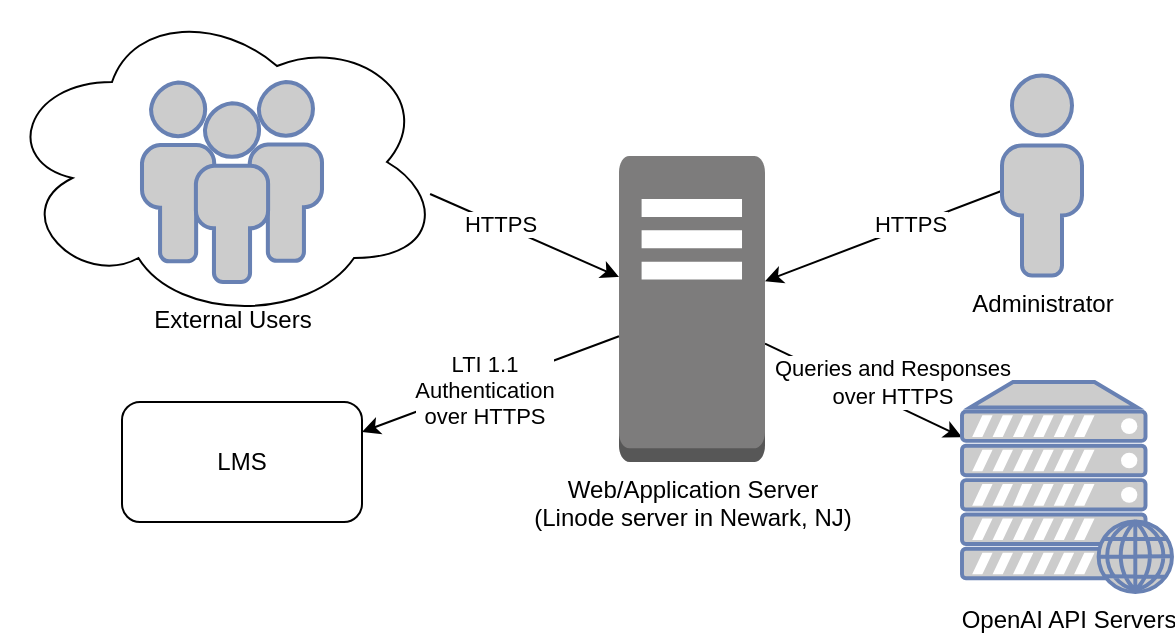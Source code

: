 <mxfile version="20.6.0" type="device"><diagram name="Page-1" id="80d4a630-b321-0f5e-ff81-c5a36ef4752d"><mxGraphModel dx="1165" dy="1142" grid="1" gridSize="10" guides="1" tooltips="1" connect="1" arrows="1" fold="1" page="1" pageScale="1" pageWidth="600" pageHeight="350" background="none" math="0" shadow="0"><root><mxCell id="0"/><mxCell id="1" parent="0"/><mxCell id="hWveKPrXIiu_xKuDd-jL-6" value="LMS" style="rounded=1;whiteSpace=wrap;html=1;" vertex="1" parent="1"><mxGeometry x="60" y="200" width="120" height="60" as="geometry"/></mxCell><mxCell id="hWveKPrXIiu_xKuDd-jL-26" style="edgeStyle=none;rounded=0;orthogonalLoop=1;jettySize=auto;html=1;fontColor=#000000;" edge="1" parent="1" source="hWveKPrXIiu_xKuDd-jL-10" target="hWveKPrXIiu_xKuDd-jL-23"><mxGeometry relative="1" as="geometry"><mxPoint x="390" y="160" as="sourcePoint"/></mxGeometry></mxCell><mxCell id="hWveKPrXIiu_xKuDd-jL-27" value="&lt;div&gt;Queries and Responses&lt;/div&gt;&lt;div&gt;over HTTPS&lt;br&gt;&lt;/div&gt;" style="edgeLabel;html=1;align=center;verticalAlign=middle;resizable=0;points=[];fontColor=#000000;" vertex="1" connectable="0" parent="hWveKPrXIiu_xKuDd-jL-26"><mxGeometry x="0.641" y="-1" relative="1" as="geometry"><mxPoint x="-17" y="-20" as="offset"/></mxGeometry></mxCell><mxCell id="hWveKPrXIiu_xKuDd-jL-10" value="Web/Application Server&lt;br&gt;(Linode server in Newark, NJ)" style="outlineConnect=0;dashed=0;verticalLabelPosition=bottom;verticalAlign=top;align=center;html=1;shape=mxgraph.aws3.traditional_server;fillColor=#7D7C7C;gradientColor=none;" vertex="1" parent="1"><mxGeometry x="308.5" y="77" width="73" height="153" as="geometry"/></mxCell><mxCell id="hWveKPrXIiu_xKuDd-jL-11" style="rounded=0;orthogonalLoop=1;jettySize=auto;html=1;exitX=0.973;exitY=0.6;exitDx=0;exitDy=0;exitPerimeter=0;" edge="1" parent="1" source="hWveKPrXIiu_xKuDd-jL-2" target="hWveKPrXIiu_xKuDd-jL-10"><mxGeometry relative="1" as="geometry"/></mxCell><mxCell id="hWveKPrXIiu_xKuDd-jL-12" value="HTTPS" style="edgeLabel;html=1;align=center;verticalAlign=middle;resizable=0;points=[];" vertex="1" connectable="0" parent="hWveKPrXIiu_xKuDd-jL-11"><mxGeometry x="-0.693" y="-2" relative="1" as="geometry"><mxPoint x="21" y="6" as="offset"/></mxGeometry></mxCell><mxCell id="hWveKPrXIiu_xKuDd-jL-13" style="rounded=0;orthogonalLoop=1;jettySize=auto;html=1;entryX=1;entryY=0.25;entryDx=0;entryDy=0;" edge="1" parent="1" source="hWveKPrXIiu_xKuDd-jL-10" target="hWveKPrXIiu_xKuDd-jL-6"><mxGeometry relative="1" as="geometry"><mxPoint x="357" y="183.519" as="sourcePoint"/><mxPoint x="151.2" y="172" as="targetPoint"/></mxGeometry></mxCell><mxCell id="hWveKPrXIiu_xKuDd-jL-14" value="&lt;div&gt;LTI 1.1&lt;/div&gt;&lt;div&gt;Authentication&lt;br&gt;&lt;/div&gt;&lt;div&gt;over HTTPS&lt;br&gt;&lt;/div&gt;" style="edgeLabel;html=1;align=center;verticalAlign=middle;resizable=0;points=[];" vertex="1" connectable="0" parent="hWveKPrXIiu_xKuDd-jL-13"><mxGeometry x="-0.693" y="-2" relative="1" as="geometry"><mxPoint x="-47" y="21" as="offset"/></mxGeometry></mxCell><mxCell id="hWveKPrXIiu_xKuDd-jL-18" value="" style="edgeStyle=none;rounded=0;orthogonalLoop=1;jettySize=auto;html=1;fontColor=#000000;" edge="1" parent="1" source="hWveKPrXIiu_xKuDd-jL-15" target="hWveKPrXIiu_xKuDd-jL-10"><mxGeometry relative="1" as="geometry"/></mxCell><mxCell id="hWveKPrXIiu_xKuDd-jL-28" value="HTTPS" style="edgeLabel;html=1;align=center;verticalAlign=middle;resizable=0;points=[];fontColor=#000000;" vertex="1" connectable="0" parent="hWveKPrXIiu_xKuDd-jL-18"><mxGeometry x="-0.188" y="5" relative="1" as="geometry"><mxPoint y="-7" as="offset"/></mxGeometry></mxCell><mxCell id="hWveKPrXIiu_xKuDd-jL-15" value="&lt;font color=&quot;#000000&quot;&gt;Administrator&lt;/font&gt;" style="fontColor=#0066CC;verticalAlign=top;verticalLabelPosition=bottom;labelPosition=center;align=center;html=1;outlineConnect=0;fillColor=#CCCCCC;strokeColor=#6881B3;gradientColor=none;gradientDirection=north;strokeWidth=2;shape=mxgraph.networks.user_male;" vertex="1" parent="1"><mxGeometry x="500" y="36.75" width="40" height="100" as="geometry"/></mxCell><mxCell id="hWveKPrXIiu_xKuDd-jL-20" value="" style="group" vertex="1" connectable="0" parent="1"><mxGeometry width="220" height="173.5" as="geometry"/></mxCell><mxCell id="hWveKPrXIiu_xKuDd-jL-2" value="" style="ellipse;shape=cloud;whiteSpace=wrap;html=1;" vertex="1" parent="hWveKPrXIiu_xKuDd-jL-20"><mxGeometry width="220" height="160" as="geometry"/></mxCell><mxCell id="hWveKPrXIiu_xKuDd-jL-4" value="" style="fontColor=#0066CC;verticalAlign=top;verticalLabelPosition=bottom;labelPosition=center;align=center;html=1;outlineConnect=0;fillColor=#CCCCCC;strokeColor=#6881B3;gradientColor=none;gradientDirection=north;strokeWidth=2;shape=mxgraph.networks.users;" vertex="1" parent="hWveKPrXIiu_xKuDd-jL-20"><mxGeometry x="70" y="40" width="90" height="100" as="geometry"/></mxCell><mxCell id="hWveKPrXIiu_xKuDd-jL-5" value="External Users" style="text;html=1;resizable=0;autosize=1;align=center;verticalAlign=middle;points=[];fillColor=none;strokeColor=none;rounded=0;" vertex="1" parent="hWveKPrXIiu_xKuDd-jL-20"><mxGeometry x="65" y="143.5" width="100" height="30" as="geometry"/></mxCell><mxCell id="hWveKPrXIiu_xKuDd-jL-23" value="&lt;font color=&quot;#000000&quot;&gt;OpenAI API Servers&lt;br&gt;&lt;/font&gt;" style="fontColor=#0066CC;verticalAlign=top;verticalLabelPosition=bottom;labelPosition=center;align=center;html=1;outlineConnect=0;fillColor=#CCCCCC;strokeColor=#6881B3;gradientColor=none;gradientDirection=north;strokeWidth=2;shape=mxgraph.networks.web_server;" vertex="1" parent="1"><mxGeometry x="480" y="190" width="105" height="105" as="geometry"/></mxCell></root></mxGraphModel></diagram></mxfile>